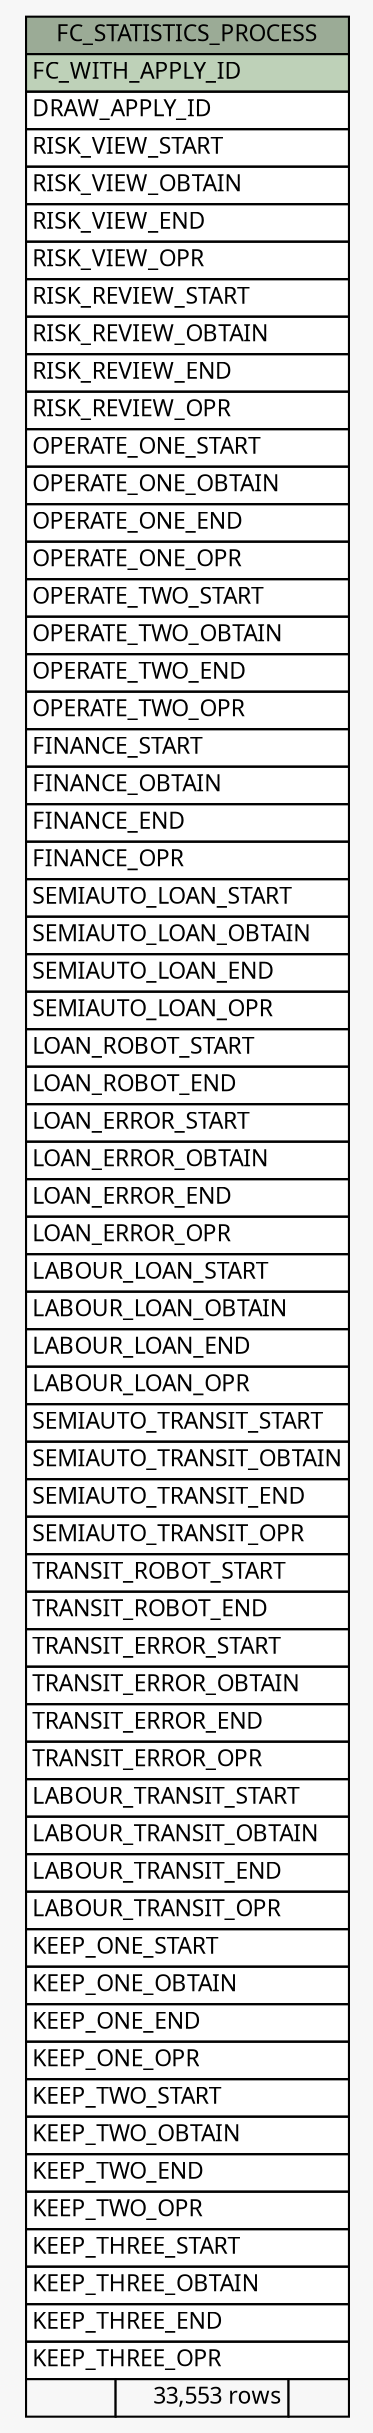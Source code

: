 // dot 2.26.0 on Linux 2.6.32-504.8.1.el6.x86_64
// SchemaSpy rev Unknown
digraph "FC_STATISTICS_PROCESS" {
  graph [
    rankdir="RL"
    bgcolor="#f7f7f7"
    nodesep="0.18"
    ranksep="0.46"
    fontname="Microsoft YaHei"
    fontsize="11"
  ];
  node [
    fontname="Microsoft YaHei"
    fontsize="11"
    shape="plaintext"
  ];
  edge [
    arrowsize="0.8"
  ];
  "FC_STATISTICS_PROCESS" [
    label=<
    <TABLE BORDER="0" CELLBORDER="1" CELLSPACING="0" BGCOLOR="#ffffff">
      <TR><TD COLSPAN="3" BGCOLOR="#9bab96" ALIGN="CENTER">FC_STATISTICS_PROCESS</TD></TR>
      <TR><TD PORT="FC_WITH_APPLY_ID" COLSPAN="3" BGCOLOR="#bed1b8" ALIGN="LEFT">FC_WITH_APPLY_ID</TD></TR>
      <TR><TD PORT="DRAW_APPLY_ID" COLSPAN="3" ALIGN="LEFT">DRAW_APPLY_ID</TD></TR>
      <TR><TD PORT="RISK_VIEW_START" COLSPAN="3" ALIGN="LEFT">RISK_VIEW_START</TD></TR>
      <TR><TD PORT="RISK_VIEW_OBTAIN" COLSPAN="3" ALIGN="LEFT">RISK_VIEW_OBTAIN</TD></TR>
      <TR><TD PORT="RISK_VIEW_END" COLSPAN="3" ALIGN="LEFT">RISK_VIEW_END</TD></TR>
      <TR><TD PORT="RISK_VIEW_OPR" COLSPAN="3" ALIGN="LEFT">RISK_VIEW_OPR</TD></TR>
      <TR><TD PORT="RISK_REVIEW_START" COLSPAN="3" ALIGN="LEFT">RISK_REVIEW_START</TD></TR>
      <TR><TD PORT="RISK_REVIEW_OBTAIN" COLSPAN="3" ALIGN="LEFT">RISK_REVIEW_OBTAIN</TD></TR>
      <TR><TD PORT="RISK_REVIEW_END" COLSPAN="3" ALIGN="LEFT">RISK_REVIEW_END</TD></TR>
      <TR><TD PORT="RISK_REVIEW_OPR" COLSPAN="3" ALIGN="LEFT">RISK_REVIEW_OPR</TD></TR>
      <TR><TD PORT="OPERATE_ONE_START" COLSPAN="3" ALIGN="LEFT">OPERATE_ONE_START</TD></TR>
      <TR><TD PORT="OPERATE_ONE_OBTAIN" COLSPAN="3" ALIGN="LEFT">OPERATE_ONE_OBTAIN</TD></TR>
      <TR><TD PORT="OPERATE_ONE_END" COLSPAN="3" ALIGN="LEFT">OPERATE_ONE_END</TD></TR>
      <TR><TD PORT="OPERATE_ONE_OPR" COLSPAN="3" ALIGN="LEFT">OPERATE_ONE_OPR</TD></TR>
      <TR><TD PORT="OPERATE_TWO_START" COLSPAN="3" ALIGN="LEFT">OPERATE_TWO_START</TD></TR>
      <TR><TD PORT="OPERATE_TWO_OBTAIN" COLSPAN="3" ALIGN="LEFT">OPERATE_TWO_OBTAIN</TD></TR>
      <TR><TD PORT="OPERATE_TWO_END" COLSPAN="3" ALIGN="LEFT">OPERATE_TWO_END</TD></TR>
      <TR><TD PORT="OPERATE_TWO_OPR" COLSPAN="3" ALIGN="LEFT">OPERATE_TWO_OPR</TD></TR>
      <TR><TD PORT="FINANCE_START" COLSPAN="3" ALIGN="LEFT">FINANCE_START</TD></TR>
      <TR><TD PORT="FINANCE_OBTAIN" COLSPAN="3" ALIGN="LEFT">FINANCE_OBTAIN</TD></TR>
      <TR><TD PORT="FINANCE_END" COLSPAN="3" ALIGN="LEFT">FINANCE_END</TD></TR>
      <TR><TD PORT="FINANCE_OPR" COLSPAN="3" ALIGN="LEFT">FINANCE_OPR</TD></TR>
      <TR><TD PORT="SEMIAUTO_LOAN_START" COLSPAN="3" ALIGN="LEFT">SEMIAUTO_LOAN_START</TD></TR>
      <TR><TD PORT="SEMIAUTO_LOAN_OBTAIN" COLSPAN="3" ALIGN="LEFT">SEMIAUTO_LOAN_OBTAIN</TD></TR>
      <TR><TD PORT="SEMIAUTO_LOAN_END" COLSPAN="3" ALIGN="LEFT">SEMIAUTO_LOAN_END</TD></TR>
      <TR><TD PORT="SEMIAUTO_LOAN_OPR" COLSPAN="3" ALIGN="LEFT">SEMIAUTO_LOAN_OPR</TD></TR>
      <TR><TD PORT="LOAN_ROBOT_START" COLSPAN="3" ALIGN="LEFT">LOAN_ROBOT_START</TD></TR>
      <TR><TD PORT="LOAN_ROBOT_END" COLSPAN="3" ALIGN="LEFT">LOAN_ROBOT_END</TD></TR>
      <TR><TD PORT="LOAN_ERROR_START" COLSPAN="3" ALIGN="LEFT">LOAN_ERROR_START</TD></TR>
      <TR><TD PORT="LOAN_ERROR_OBTAIN" COLSPAN="3" ALIGN="LEFT">LOAN_ERROR_OBTAIN</TD></TR>
      <TR><TD PORT="LOAN_ERROR_END" COLSPAN="3" ALIGN="LEFT">LOAN_ERROR_END</TD></TR>
      <TR><TD PORT="LOAN_ERROR_OPR" COLSPAN="3" ALIGN="LEFT">LOAN_ERROR_OPR</TD></TR>
      <TR><TD PORT="LABOUR_LOAN_START" COLSPAN="3" ALIGN="LEFT">LABOUR_LOAN_START</TD></TR>
      <TR><TD PORT="LABOUR_LOAN_OBTAIN" COLSPAN="3" ALIGN="LEFT">LABOUR_LOAN_OBTAIN</TD></TR>
      <TR><TD PORT="LABOUR_LOAN_END" COLSPAN="3" ALIGN="LEFT">LABOUR_LOAN_END</TD></TR>
      <TR><TD PORT="LABOUR_LOAN_OPR" COLSPAN="3" ALIGN="LEFT">LABOUR_LOAN_OPR</TD></TR>
      <TR><TD PORT="SEMIAUTO_TRANSIT_START" COLSPAN="3" ALIGN="LEFT">SEMIAUTO_TRANSIT_START</TD></TR>
      <TR><TD PORT="SEMIAUTO_TRANSIT_OBTAIN" COLSPAN="3" ALIGN="LEFT">SEMIAUTO_TRANSIT_OBTAIN</TD></TR>
      <TR><TD PORT="SEMIAUTO_TRANSIT_END" COLSPAN="3" ALIGN="LEFT">SEMIAUTO_TRANSIT_END</TD></TR>
      <TR><TD PORT="SEMIAUTO_TRANSIT_OPR" COLSPAN="3" ALIGN="LEFT">SEMIAUTO_TRANSIT_OPR</TD></TR>
      <TR><TD PORT="TRANSIT_ROBOT_START" COLSPAN="3" ALIGN="LEFT">TRANSIT_ROBOT_START</TD></TR>
      <TR><TD PORT="TRANSIT_ROBOT_END" COLSPAN="3" ALIGN="LEFT">TRANSIT_ROBOT_END</TD></TR>
      <TR><TD PORT="TRANSIT_ERROR_START" COLSPAN="3" ALIGN="LEFT">TRANSIT_ERROR_START</TD></TR>
      <TR><TD PORT="TRANSIT_ERROR_OBTAIN" COLSPAN="3" ALIGN="LEFT">TRANSIT_ERROR_OBTAIN</TD></TR>
      <TR><TD PORT="TRANSIT_ERROR_END" COLSPAN="3" ALIGN="LEFT">TRANSIT_ERROR_END</TD></TR>
      <TR><TD PORT="TRANSIT_ERROR_OPR" COLSPAN="3" ALIGN="LEFT">TRANSIT_ERROR_OPR</TD></TR>
      <TR><TD PORT="LABOUR_TRANSIT_START" COLSPAN="3" ALIGN="LEFT">LABOUR_TRANSIT_START</TD></TR>
      <TR><TD PORT="LABOUR_TRANSIT_OBTAIN" COLSPAN="3" ALIGN="LEFT">LABOUR_TRANSIT_OBTAIN</TD></TR>
      <TR><TD PORT="LABOUR_TRANSIT_END" COLSPAN="3" ALIGN="LEFT">LABOUR_TRANSIT_END</TD></TR>
      <TR><TD PORT="LABOUR_TRANSIT_OPR" COLSPAN="3" ALIGN="LEFT">LABOUR_TRANSIT_OPR</TD></TR>
      <TR><TD PORT="KEEP_ONE_START" COLSPAN="3" ALIGN="LEFT">KEEP_ONE_START</TD></TR>
      <TR><TD PORT="KEEP_ONE_OBTAIN" COLSPAN="3" ALIGN="LEFT">KEEP_ONE_OBTAIN</TD></TR>
      <TR><TD PORT="KEEP_ONE_END" COLSPAN="3" ALIGN="LEFT">KEEP_ONE_END</TD></TR>
      <TR><TD PORT="KEEP_ONE_OPR" COLSPAN="3" ALIGN="LEFT">KEEP_ONE_OPR</TD></TR>
      <TR><TD PORT="KEEP_TWO_START" COLSPAN="3" ALIGN="LEFT">KEEP_TWO_START</TD></TR>
      <TR><TD PORT="KEEP_TWO_OBTAIN" COLSPAN="3" ALIGN="LEFT">KEEP_TWO_OBTAIN</TD></TR>
      <TR><TD PORT="KEEP_TWO_END" COLSPAN="3" ALIGN="LEFT">KEEP_TWO_END</TD></TR>
      <TR><TD PORT="KEEP_TWO_OPR" COLSPAN="3" ALIGN="LEFT">KEEP_TWO_OPR</TD></TR>
      <TR><TD PORT="KEEP_THREE_START" COLSPAN="3" ALIGN="LEFT">KEEP_THREE_START</TD></TR>
      <TR><TD PORT="KEEP_THREE_OBTAIN" COLSPAN="3" ALIGN="LEFT">KEEP_THREE_OBTAIN</TD></TR>
      <TR><TD PORT="KEEP_THREE_END" COLSPAN="3" ALIGN="LEFT">KEEP_THREE_END</TD></TR>
      <TR><TD PORT="KEEP_THREE_OPR" COLSPAN="3" ALIGN="LEFT">KEEP_THREE_OPR</TD></TR>
      <TR><TD ALIGN="LEFT" BGCOLOR="#f7f7f7">  </TD><TD ALIGN="RIGHT" BGCOLOR="#f7f7f7">33,553 rows</TD><TD ALIGN="RIGHT" BGCOLOR="#f7f7f7">  </TD></TR>
    </TABLE>>
    URL="tables/FC_STATISTICS_PROCESS.html"
    tooltip="FC_STATISTICS_PROCESS"
  ];
}
